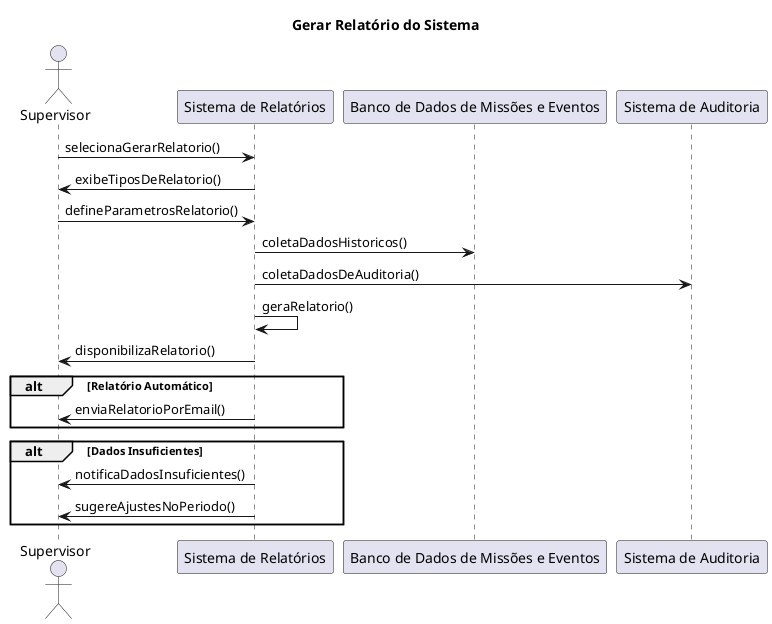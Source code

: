 @startuml
title Gerar Relatório do Sistema

actor Supervisor
participant "Sistema de Relatórios" as SR
participant "Banco de Dados de Missões e Eventos" as BD
participant "Sistema de Auditoria" as SA

Supervisor -> SR : selecionaGerarRelatorio()
SR -> Supervisor : exibeTiposDeRelatorio()
Supervisor -> SR : defineParametrosRelatorio()
SR -> BD : coletaDadosHistoricos()
SR -> SA : coletaDadosDeAuditoria()
SR -> SR : geraRelatorio()
SR -> Supervisor : disponibilizaRelatorio()

alt Relatório Automático
    SR -> Supervisor : enviaRelatorioPorEmail()
end

alt Dados Insuficientes
    SR -> Supervisor : notificaDadosInsuficientes()
    SR -> Supervisor : sugereAjustesNoPeriodo()
end

@enduml
